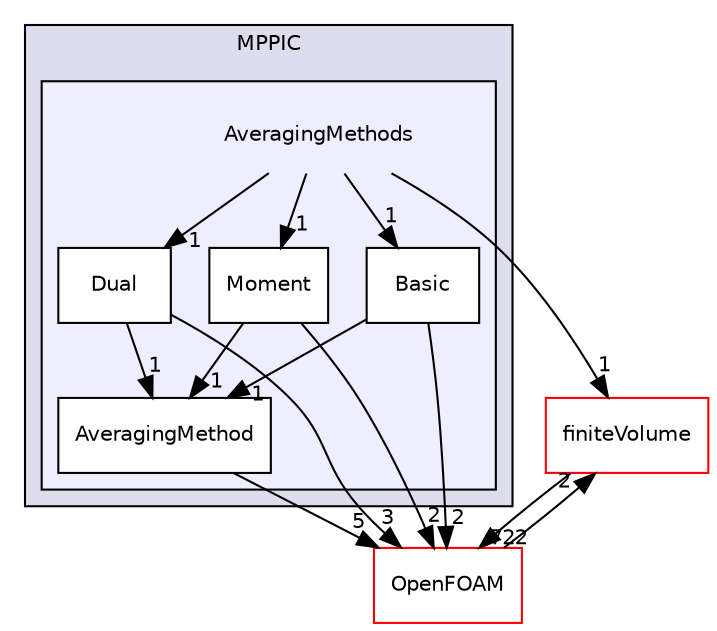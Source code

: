 digraph "src/lagrangian/intermediate/submodels/MPPIC/AveragingMethods" {
  bgcolor=transparent;
  compound=true
  node [ fontsize="10", fontname="Helvetica"];
  edge [ labelfontsize="10", labelfontname="Helvetica"];
  subgraph clusterdir_a5b7b518592fef4af5ad7ba70d45069c {
    graph [ bgcolor="#ddddee", pencolor="black", label="MPPIC" fontname="Helvetica", fontsize="10", URL="dir_a5b7b518592fef4af5ad7ba70d45069c.html"]
  subgraph clusterdir_fbd1c672053200686ab1ea737c0ac70f {
    graph [ bgcolor="#eeeeff", pencolor="black", label="" URL="dir_fbd1c672053200686ab1ea737c0ac70f.html"];
    dir_fbd1c672053200686ab1ea737c0ac70f [shape=plaintext label="AveragingMethods"];
    dir_44fe314bd3eabdc3f2842be49904b40c [shape=box label="AveragingMethod" color="black" fillcolor="white" style="filled" URL="dir_44fe314bd3eabdc3f2842be49904b40c.html"];
    dir_02a84b798d339fac25c67d6f53d95db5 [shape=box label="Basic" color="black" fillcolor="white" style="filled" URL="dir_02a84b798d339fac25c67d6f53d95db5.html"];
    dir_b443ca74b09eb82123f50e268812d510 [shape=box label="Dual" color="black" fillcolor="white" style="filled" URL="dir_b443ca74b09eb82123f50e268812d510.html"];
    dir_46600158898e5d0250b07068d33cf61e [shape=box label="Moment" color="black" fillcolor="white" style="filled" URL="dir_46600158898e5d0250b07068d33cf61e.html"];
  }
  }
  dir_9bd15774b555cf7259a6fa18f99fe99b [shape=box label="finiteVolume" color="red" URL="dir_9bd15774b555cf7259a6fa18f99fe99b.html"];
  dir_c5473ff19b20e6ec4dfe5c310b3778a8 [shape=box label="OpenFOAM" color="red" URL="dir_c5473ff19b20e6ec4dfe5c310b3778a8.html"];
  dir_44fe314bd3eabdc3f2842be49904b40c->dir_c5473ff19b20e6ec4dfe5c310b3778a8 [headlabel="5", labeldistance=1.5 headhref="dir_001545_001873.html"];
  dir_9bd15774b555cf7259a6fa18f99fe99b->dir_c5473ff19b20e6ec4dfe5c310b3778a8 [headlabel="722", labeldistance=1.5 headhref="dir_000881_001873.html"];
  dir_b443ca74b09eb82123f50e268812d510->dir_44fe314bd3eabdc3f2842be49904b40c [headlabel="1", labeldistance=1.5 headhref="dir_001547_001545.html"];
  dir_b443ca74b09eb82123f50e268812d510->dir_c5473ff19b20e6ec4dfe5c310b3778a8 [headlabel="3", labeldistance=1.5 headhref="dir_001547_001873.html"];
  dir_02a84b798d339fac25c67d6f53d95db5->dir_44fe314bd3eabdc3f2842be49904b40c [headlabel="1", labeldistance=1.5 headhref="dir_001546_001545.html"];
  dir_02a84b798d339fac25c67d6f53d95db5->dir_c5473ff19b20e6ec4dfe5c310b3778a8 [headlabel="2", labeldistance=1.5 headhref="dir_001546_001873.html"];
  dir_c5473ff19b20e6ec4dfe5c310b3778a8->dir_9bd15774b555cf7259a6fa18f99fe99b [headlabel="2", labeldistance=1.5 headhref="dir_001873_000881.html"];
  dir_46600158898e5d0250b07068d33cf61e->dir_44fe314bd3eabdc3f2842be49904b40c [headlabel="1", labeldistance=1.5 headhref="dir_001548_001545.html"];
  dir_46600158898e5d0250b07068d33cf61e->dir_c5473ff19b20e6ec4dfe5c310b3778a8 [headlabel="2", labeldistance=1.5 headhref="dir_001548_001873.html"];
  dir_fbd1c672053200686ab1ea737c0ac70f->dir_9bd15774b555cf7259a6fa18f99fe99b [headlabel="1", labeldistance=1.5 headhref="dir_001544_000881.html"];
  dir_fbd1c672053200686ab1ea737c0ac70f->dir_b443ca74b09eb82123f50e268812d510 [headlabel="1", labeldistance=1.5 headhref="dir_001544_001547.html"];
  dir_fbd1c672053200686ab1ea737c0ac70f->dir_02a84b798d339fac25c67d6f53d95db5 [headlabel="1", labeldistance=1.5 headhref="dir_001544_001546.html"];
  dir_fbd1c672053200686ab1ea737c0ac70f->dir_46600158898e5d0250b07068d33cf61e [headlabel="1", labeldistance=1.5 headhref="dir_001544_001548.html"];
}
